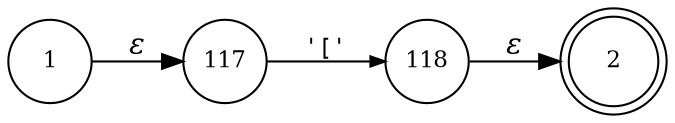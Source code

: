 digraph ATN {
rankdir=LR;
s2[fontsize=11, label="2", shape=doublecircle, fixedsize=true, width=.6];
s1[fontsize=11,label="1", shape=circle, fixedsize=true, width=.55, peripheries=1];
s117[fontsize=11,label="117", shape=circle, fixedsize=true, width=.55, peripheries=1];
s118[fontsize=11,label="118", shape=circle, fixedsize=true, width=.55, peripheries=1];
s1 -> s117 [fontname="Times-Italic", label="&epsilon;"];
s117 -> s118 [fontsize=11, fontname="Courier", arrowsize=.7, label = "'['", arrowhead = normal];
s118 -> s2 [fontname="Times-Italic", label="&epsilon;"];
}